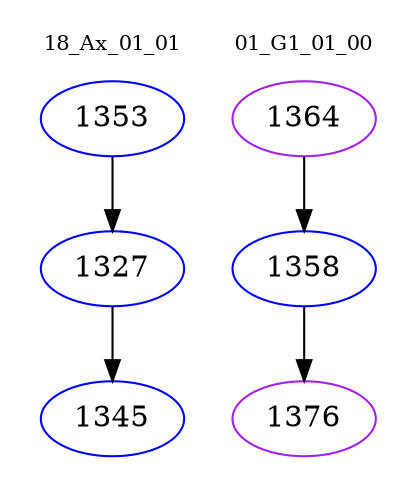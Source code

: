 digraph{
subgraph cluster_0 {
color = white
label = "18_Ax_01_01";
fontsize=10;
T0_1353 [label="1353", color="blue"]
T0_1353 -> T0_1327 [color="black"]
T0_1327 [label="1327", color="blue"]
T0_1327 -> T0_1345 [color="black"]
T0_1345 [label="1345", color="blue"]
}
subgraph cluster_1 {
color = white
label = "01_G1_01_00";
fontsize=10;
T1_1364 [label="1364", color="purple"]
T1_1364 -> T1_1358 [color="black"]
T1_1358 [label="1358", color="blue"]
T1_1358 -> T1_1376 [color="black"]
T1_1376 [label="1376", color="purple"]
}
}
